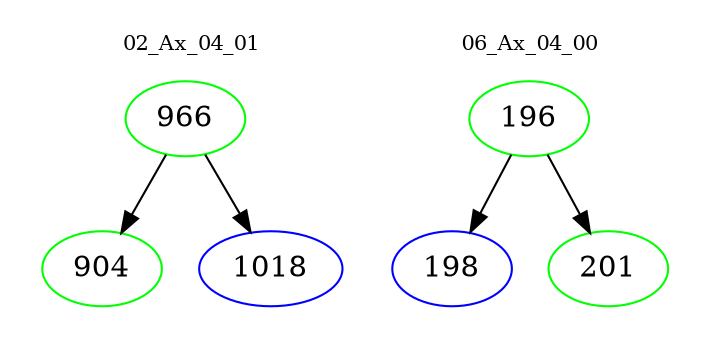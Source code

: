 digraph{
subgraph cluster_0 {
color = white
label = "02_Ax_04_01";
fontsize=10;
T0_966 [label="966", color="green"]
T0_966 -> T0_904 [color="black"]
T0_904 [label="904", color="green"]
T0_966 -> T0_1018 [color="black"]
T0_1018 [label="1018", color="blue"]
}
subgraph cluster_1 {
color = white
label = "06_Ax_04_00";
fontsize=10;
T1_196 [label="196", color="green"]
T1_196 -> T1_198 [color="black"]
T1_198 [label="198", color="blue"]
T1_196 -> T1_201 [color="black"]
T1_201 [label="201", color="green"]
}
}
